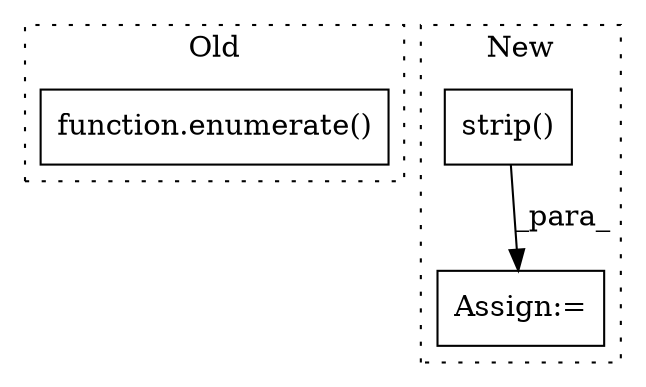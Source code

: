 digraph G {
subgraph cluster0 {
1 [label="function.enumerate()" a="75" s="2272,2308" l="10,1" shape="box"];
label = "Old";
style="dotted";
}
subgraph cluster1 {
2 [label="strip()" a="75" s="2426" l="12" shape="box"];
3 [label="Assign:=" a="68" s="2423" l="3" shape="box"];
label = "New";
style="dotted";
}
2 -> 3 [label="_para_"];
}